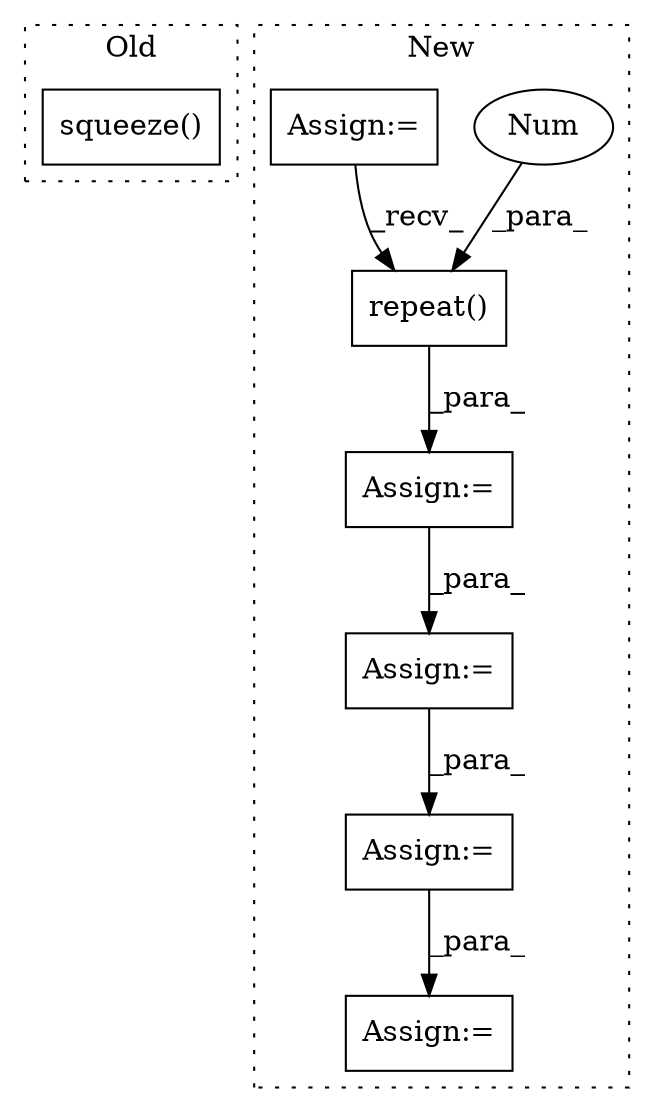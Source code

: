 digraph G {
subgraph cluster0 {
1 [label="squeeze()" a="75" s="9346" l="36" shape="box"];
label = "Old";
style="dotted";
}
subgraph cluster1 {
2 [label="repeat()" a="75" s="8271,8330" l="26,1" shape="box"];
3 [label="Assign:=" a="68" s="8406" l="3" shape="box"];
4 [label="Num" a="76" s="8326" l="1" shape="ellipse"];
5 [label="Assign:=" a="68" s="8875" l="3" shape="box"];
6 [label="Assign:=" a="68" s="8268" l="3" shape="box"];
7 [label="Assign:=" a="68" s="8145" l="3" shape="box"];
8 [label="Assign:=" a="68" s="8996" l="4" shape="box"];
label = "New";
style="dotted";
}
2 -> 6 [label="_para_"];
3 -> 5 [label="_para_"];
4 -> 2 [label="_para_"];
5 -> 8 [label="_para_"];
6 -> 3 [label="_para_"];
7 -> 2 [label="_recv_"];
}